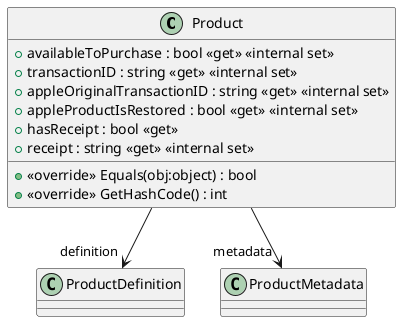 @startuml
class Product {
    + availableToPurchase : bool <<get>> <<internal set>>
    + transactionID : string <<get>> <<internal set>>
    + appleOriginalTransactionID : string <<get>> <<internal set>>
    + appleProductIsRestored : bool <<get>> <<internal set>>
    + hasReceipt : bool <<get>>
    + receipt : string <<get>> <<internal set>>
    + <<override>> Equals(obj:object) : bool
    + <<override>> GetHashCode() : int
}
Product --> "definition" ProductDefinition
Product --> "metadata" ProductMetadata
@enduml
